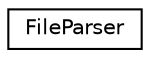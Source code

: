 digraph "Graphical Class Hierarchy"
{
  edge [fontname="Helvetica",fontsize="10",labelfontname="Helvetica",labelfontsize="10"];
  node [fontname="Helvetica",fontsize="10",shape=record];
  rankdir="LR";
  Node0 [label="FileParser",height=0.2,width=0.4,color="black", fillcolor="white", style="filled",URL="$class_file_parser.html",tooltip="Classe que realiza a leitura dos arquivos e transforma os arquivos em mapas de ponteiro de Usuario e ..."];
}
